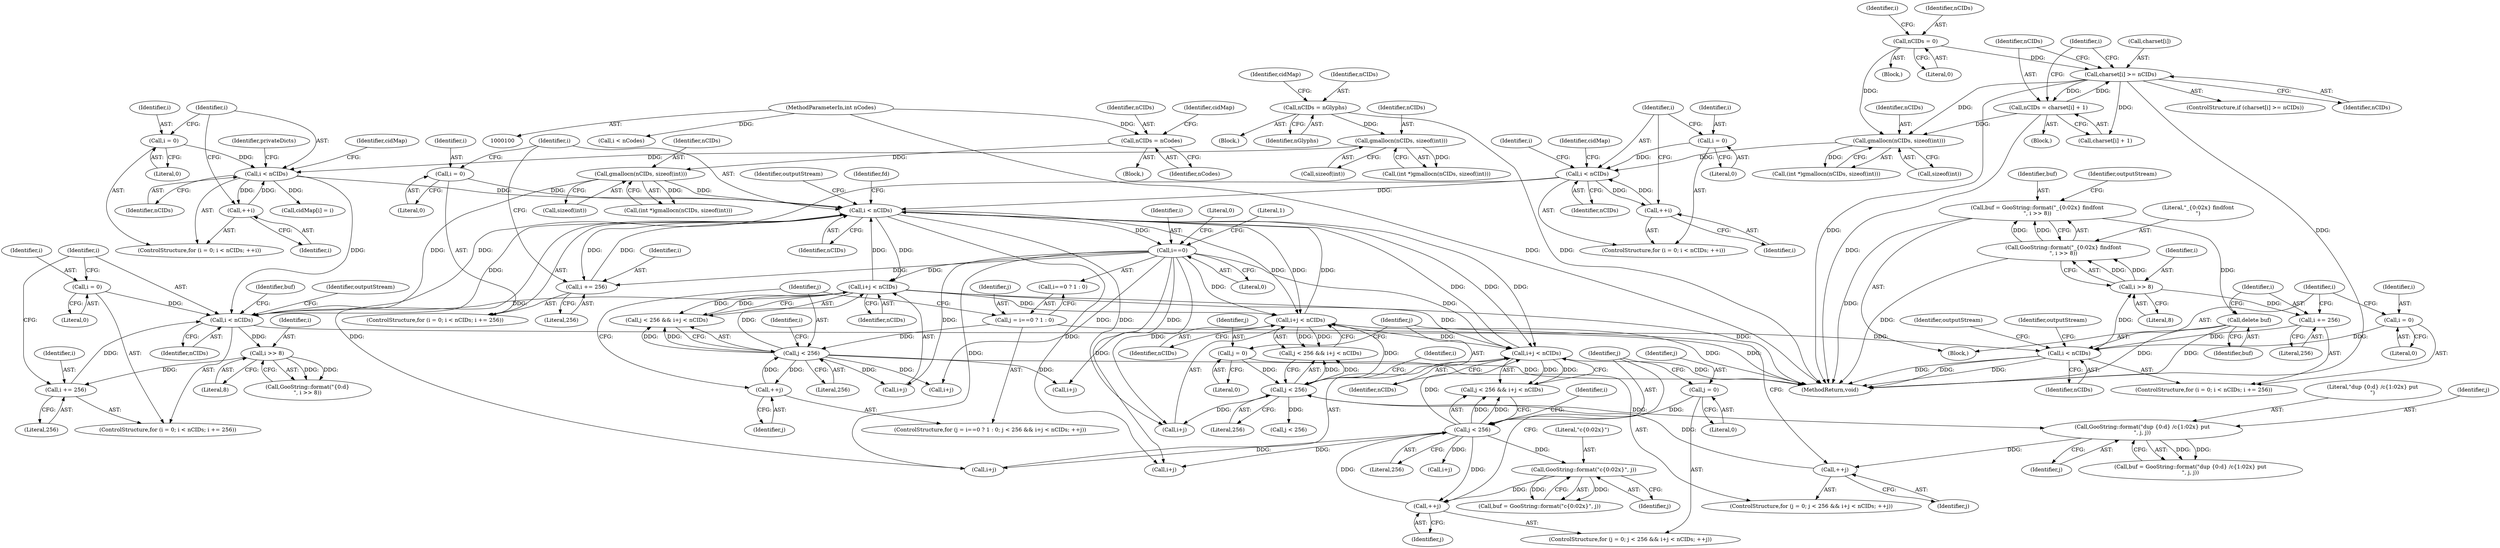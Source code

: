 digraph "0_poppler_da63c35549e8852a410946ab016a3f25ac701bdf@API" {
"1001463" [label="(Call,delete buf)"];
"1001452" [label="(Call,buf = GooString::format(\"_{0:02x} findfont\n\", i >> 8))"];
"1001454" [label="(Call,GooString::format(\"_{0:02x} findfont\n\", i >> 8))"];
"1001456" [label="(Call,i >> 8)"];
"1001436" [label="(Call,i < nCIDs)"];
"1001439" [label="(Call,i += 256)"];
"1001433" [label="(Call,i = 0)"];
"1001404" [label="(Call,i < nCIDs)"];
"1001407" [label="(Call,i += 256)"];
"1001415" [label="(Call,i >> 8)"];
"1001401" [label="(Call,i = 0)"];
"1000289" [label="(Call,i < nCIDs)"];
"1000292" [label="(Call,i += 256)"];
"1000306" [label="(Call,i==0)"];
"1000286" [label="(Call,i = 0)"];
"1000221" [label="(Call,i < nCIDs)"];
"1000224" [label="(Call,++i)"];
"1000218" [label="(Call,i = 0)"];
"1000213" [label="(Call,gmallocn(nCIDs, sizeof(int)))"];
"1000196" [label="(Call,charset[i] >= nCIDs)"];
"1000178" [label="(Call,nCIDs = 0)"];
"1000202" [label="(Call,nCIDs = charset[i] + 1)"];
"1000315" [label="(Call,i+j < nCIDs)"];
"1000312" [label="(Call,j < 256)"];
"1000303" [label="(Call,j = i==0 ? 1 : 0)"];
"1000320" [label="(Call,++j)"];
"1000128" [label="(Call,gmallocn(nCIDs, sizeof(int)))"];
"1000121" [label="(Call,nCIDs = nCodes)"];
"1000103" [label="(MethodParameterIn,int nCodes)"];
"1000511" [label="(Call,i+j < nCIDs)"];
"1000508" [label="(Call,j < 256)"];
"1000504" [label="(Call,j = 0)"];
"1000516" [label="(Call,++j)"];
"1000521" [label="(Call,GooString::format(\"dup {0:d} /c{1:02x} put\n\", j, j))"];
"1001202" [label="(Call,i+j < nCIDs)"];
"1001199" [label="(Call,j < 256)"];
"1001207" [label="(Call,++j)"];
"1001239" [label="(Call,GooString::format(\"c{0:02x}\", j))"];
"1001195" [label="(Call,j = 0)"];
"1000271" [label="(Call,i < nCIDs)"];
"1000274" [label="(Call,++i)"];
"1000268" [label="(Call,i = 0)"];
"1000263" [label="(Call,gmallocn(nCIDs, sizeof(int)))"];
"1000256" [label="(Call,nCIDs = nGlyphs)"];
"1000309" [label="(Literal,1)"];
"1001441" [label="(Literal,256)"];
"1000311" [label="(Call,j < 256 && i+j < nCIDs)"];
"1001466" [label="(Identifier,outputStream)"];
"1000516" [label="(Call,++j)"];
"1001453" [label="(Identifier,buf)"];
"1000193" [label="(Identifier,i)"];
"1000183" [label="(Identifier,i)"];
"1001436" [label="(Call,i < nCIDs)"];
"1000285" [label="(ControlStructure,for (i = 0; i < nCIDs; i += 256))"];
"1000287" [label="(Identifier,i)"];
"1001452" [label="(Call,buf = GooString::format(\"_{0:02x} findfont\n\", i >> 8))"];
"1000265" [label="(Call,sizeof(int))"];
"1000258" [label="(Identifier,nGlyphs)"];
"1001413" [label="(Call,GooString::format(\"{0:d}\n\", i >> 8))"];
"1001442" [label="(Block,)"];
"1000271" [label="(Call,i < nCIDs)"];
"1001439" [label="(Call,i += 256)"];
"1001194" [label="(ControlStructure,for (j = 0; j < 256 && i+j < nCIDs; ++j))"];
"1001463" [label="(Call,delete buf)"];
"1000294" [label="(Literal,256)"];
"1001227" [label="(Call,i+j)"];
"1000255" [label="(Block,)"];
"1000512" [label="(Call,i+j)"];
"1000225" [label="(Identifier,i)"];
"1000263" [label="(Call,gmallocn(nCIDs, sizeof(int)))"];
"1000517" [label="(Identifier,j)"];
"1001433" [label="(Call,i = 0)"];
"1000213" [label="(Call,gmallocn(nCIDs, sizeof(int)))"];
"1001454" [label="(Call,GooString::format(\"_{0:02x} findfont\n\", i >> 8))"];
"1000120" [label="(Block,)"];
"1000215" [label="(Call,sizeof(int))"];
"1000179" [label="(Identifier,nCIDs)"];
"1000279" [label="(Identifier,cidMap)"];
"1000260" [label="(Identifier,cidMap)"];
"1000202" [label="(Call,nCIDs = charset[i] + 1)"];
"1000201" [label="(Block,)"];
"1000121" [label="(Call,nCIDs = nCodes)"];
"1001208" [label="(Identifier,j)"];
"1000505" [label="(Identifier,j)"];
"1000256" [label="(Call,nCIDs = nGlyphs)"];
"1000219" [label="(Identifier,i)"];
"1000130" [label="(Call,sizeof(int))"];
"1000283" [label="(Identifier,privateDicts)"];
"1001237" [label="(Call,buf = GooString::format(\"c{0:02x}\", j))"];
"1000503" [label="(ControlStructure,for (j = 0; j < 256 && i+j < nCIDs; ++j))"];
"1000508" [label="(Call,j < 256)"];
"1000286" [label="(Call,i = 0)"];
"1000277" [label="(Call,cidMap[i] = i)"];
"1001435" [label="(Literal,0)"];
"1001405" [label="(Identifier,i)"];
"1000504" [label="(Call,j = 0)"];
"1001460" [label="(Identifier,outputStream)"];
"1000222" [label="(Identifier,i)"];
"1000315" [label="(Call,i+j < nCIDs)"];
"1001456" [label="(Call,i >> 8)"];
"1001214" [label="(Call,i+j)"];
"1000338" [label="(Call,i+j)"];
"1000305" [label="(Call,i==0 ? 1 : 0)"];
"1001199" [label="(Call,j < 256)"];
"1000269" [label="(Identifier,i)"];
"1000506" [label="(Literal,0)"];
"1001202" [label="(Call,i+j < nCIDs)"];
"1000273" [label="(Identifier,nCIDs)"];
"1000261" [label="(Call,(int *)gmallocn(nCIDs, sizeof(int)))"];
"1001197" [label="(Literal,0)"];
"1000297" [label="(Identifier,fd)"];
"1000292" [label="(Call,i += 256)"];
"1000312" [label="(Call,j < 256)"];
"1001195" [label="(Call,j = 0)"];
"1001201" [label="(Literal,256)"];
"1000196" [label="(Call,charset[i] >= nCIDs)"];
"1000229" [label="(Identifier,cidMap)"];
"1000223" [label="(Identifier,nCIDs)"];
"1000211" [label="(Call,(int *)gmallocn(nCIDs, sizeof(int)))"];
"1001437" [label="(Identifier,i)"];
"1000291" [label="(Identifier,nCIDs)"];
"1001432" [label="(ControlStructure,for (i = 0; i < nCIDs; i += 256))"];
"1000532" [label="(Call,j < 256)"];
"1000316" [label="(Call,i+j)"];
"1001241" [label="(Identifier,j)"];
"1001417" [label="(Literal,8)"];
"1001408" [label="(Identifier,i)"];
"1000290" [label="(Identifier,i)"];
"1001412" [label="(Identifier,buf)"];
"1000270" [label="(Literal,0)"];
"1000123" [label="(Identifier,nCodes)"];
"1000302" [label="(ControlStructure,for (j = i==0 ? 1 : 0; j < 256 && i+j < nCIDs; ++j))"];
"1000327" [label="(Call,i+j)"];
"1001402" [label="(Identifier,i)"];
"1000524" [label="(Identifier,j)"];
"1001415" [label="(Call,i >> 8)"];
"1001416" [label="(Identifier,i)"];
"1001403" [label="(Literal,0)"];
"1000235" [label="(Identifier,i)"];
"1001434" [label="(Identifier,i)"];
"1000257" [label="(Identifier,nCIDs)"];
"1001196" [label="(Identifier,j)"];
"1001321" [label="(Identifier,outputStream)"];
"1000221" [label="(Call,i < nCIDs)"];
"1000303" [label="(Call,j = i==0 ? 1 : 0)"];
"1000319" [label="(Identifier,nCIDs)"];
"1000122" [label="(Identifier,nCIDs)"];
"1000204" [label="(Call,charset[i] + 1)"];
"1001440" [label="(Identifier,i)"];
"1001404" [label="(Call,i < nCIDs)"];
"1000218" [label="(Call,i = 0)"];
"1000177" [label="(Block,)"];
"1000136" [label="(Call,i < nCodes)"];
"1000293" [label="(Identifier,i)"];
"1001203" [label="(Call,i+j)"];
"1000507" [label="(Call,j < 256 && i+j < nCIDs)"];
"1000509" [label="(Identifier,j)"];
"1000522" [label="(Literal,\"dup {0:d} /c{1:02x} put\n\")"];
"1001198" [label="(Call,j < 256 && i+j < nCIDs)"];
"1001240" [label="(Literal,\"c{0:02x}\")"];
"1000214" [label="(Identifier,nCIDs)"];
"1000511" [label="(Call,i+j < nCIDs)"];
"1000195" [label="(ControlStructure,if (charset[i] >= nCIDs))"];
"1001455" [label="(Literal,\"_{0:02x} findfont\n\")"];
"1000314" [label="(Literal,256)"];
"1001207" [label="(Call,++j)"];
"1000128" [label="(Call,gmallocn(nCIDs, sizeof(int)))"];
"1000308" [label="(Literal,0)"];
"1001425" [label="(Identifier,outputStream)"];
"1000519" [label="(Call,buf = GooString::format(\"dup {0:d} /c{1:02x} put\n\", j, j))"];
"1000267" [label="(ControlStructure,for (i = 0; i < nCIDs; ++i))"];
"1001401" [label="(Call,i = 0)"];
"1001464" [label="(Identifier,buf)"];
"1000274" [label="(Call,++i)"];
"1001406" [label="(Identifier,nCIDs)"];
"1000272" [label="(Identifier,i)"];
"1000264" [label="(Identifier,nCIDs)"];
"1000523" [label="(Identifier,j)"];
"1000129" [label="(Identifier,nCIDs)"];
"1000313" [label="(Identifier,j)"];
"1001444" [label="(Identifier,outputStream)"];
"1000513" [label="(Identifier,i)"];
"1001458" [label="(Literal,8)"];
"1000268" [label="(Call,i = 0)"];
"1001200" [label="(Identifier,j)"];
"1000203" [label="(Identifier,nCIDs)"];
"1001407" [label="(Call,i += 256)"];
"1000317" [label="(Identifier,i)"];
"1000224" [label="(Call,++i)"];
"1000510" [label="(Literal,256)"];
"1000304" [label="(Identifier,j)"];
"1000515" [label="(Identifier,nCIDs)"];
"1001438" [label="(Identifier,nCIDs)"];
"1000320" [label="(Call,++j)"];
"1000197" [label="(Call,charset[i])"];
"1000306" [label="(Call,i==0)"];
"1001409" [label="(Literal,256)"];
"1001239" [label="(Call,GooString::format(\"c{0:02x}\", j))"];
"1001457" [label="(Identifier,i)"];
"1000288" [label="(Literal,0)"];
"1000275" [label="(Identifier,i)"];
"1000126" [label="(Call,(int *)gmallocn(nCIDs, sizeof(int)))"];
"1000180" [label="(Literal,0)"];
"1000321" [label="(Identifier,j)"];
"1000125" [label="(Identifier,cidMap)"];
"1001400" [label="(ControlStructure,for (i = 0; i < nCIDs; i += 256))"];
"1000289" [label="(Call,i < nCIDs)"];
"1000178" [label="(Call,nCIDs = 0)"];
"1000521" [label="(Call,GooString::format(\"dup {0:d} /c{1:02x} put\n\", j, j))"];
"1001204" [label="(Identifier,i)"];
"1000220" [label="(Literal,0)"];
"1000307" [label="(Identifier,i)"];
"1001206" [label="(Identifier,nCIDs)"];
"1000310" [label="(Literal,0)"];
"1000200" [label="(Identifier,nCIDs)"];
"1000103" [label="(MethodParameterIn,int nCodes)"];
"1001475" [label="(MethodReturn,void)"];
"1000217" [label="(ControlStructure,for (i = 0; i < nCIDs; ++i))"];
"1001463" -> "1001442"  [label="AST: "];
"1001463" -> "1001464"  [label="CFG: "];
"1001464" -> "1001463"  [label="AST: "];
"1001440" -> "1001463"  [label="CFG: "];
"1001463" -> "1001475"  [label="DDG: "];
"1001463" -> "1001475"  [label="DDG: "];
"1001452" -> "1001463"  [label="DDG: "];
"1001452" -> "1001442"  [label="AST: "];
"1001452" -> "1001454"  [label="CFG: "];
"1001453" -> "1001452"  [label="AST: "];
"1001454" -> "1001452"  [label="AST: "];
"1001460" -> "1001452"  [label="CFG: "];
"1001452" -> "1001475"  [label="DDG: "];
"1001454" -> "1001452"  [label="DDG: "];
"1001454" -> "1001452"  [label="DDG: "];
"1001454" -> "1001456"  [label="CFG: "];
"1001455" -> "1001454"  [label="AST: "];
"1001456" -> "1001454"  [label="AST: "];
"1001454" -> "1001475"  [label="DDG: "];
"1001456" -> "1001454"  [label="DDG: "];
"1001456" -> "1001454"  [label="DDG: "];
"1001456" -> "1001458"  [label="CFG: "];
"1001457" -> "1001456"  [label="AST: "];
"1001458" -> "1001456"  [label="AST: "];
"1001456" -> "1001439"  [label="DDG: "];
"1001436" -> "1001456"  [label="DDG: "];
"1001436" -> "1001432"  [label="AST: "];
"1001436" -> "1001438"  [label="CFG: "];
"1001437" -> "1001436"  [label="AST: "];
"1001438" -> "1001436"  [label="AST: "];
"1001444" -> "1001436"  [label="CFG: "];
"1001466" -> "1001436"  [label="CFG: "];
"1001436" -> "1001475"  [label="DDG: "];
"1001436" -> "1001475"  [label="DDG: "];
"1001436" -> "1001475"  [label="DDG: "];
"1001439" -> "1001436"  [label="DDG: "];
"1001433" -> "1001436"  [label="DDG: "];
"1001404" -> "1001436"  [label="DDG: "];
"1001439" -> "1001432"  [label="AST: "];
"1001439" -> "1001441"  [label="CFG: "];
"1001440" -> "1001439"  [label="AST: "];
"1001441" -> "1001439"  [label="AST: "];
"1001437" -> "1001439"  [label="CFG: "];
"1001433" -> "1001432"  [label="AST: "];
"1001433" -> "1001435"  [label="CFG: "];
"1001434" -> "1001433"  [label="AST: "];
"1001435" -> "1001433"  [label="AST: "];
"1001437" -> "1001433"  [label="CFG: "];
"1001404" -> "1001400"  [label="AST: "];
"1001404" -> "1001406"  [label="CFG: "];
"1001405" -> "1001404"  [label="AST: "];
"1001406" -> "1001404"  [label="AST: "];
"1001412" -> "1001404"  [label="CFG: "];
"1001425" -> "1001404"  [label="CFG: "];
"1001407" -> "1001404"  [label="DDG: "];
"1001401" -> "1001404"  [label="DDG: "];
"1000289" -> "1001404"  [label="DDG: "];
"1000221" -> "1001404"  [label="DDG: "];
"1000315" -> "1001404"  [label="DDG: "];
"1000128" -> "1001404"  [label="DDG: "];
"1000271" -> "1001404"  [label="DDG: "];
"1001404" -> "1001415"  [label="DDG: "];
"1001407" -> "1001400"  [label="AST: "];
"1001407" -> "1001409"  [label="CFG: "];
"1001408" -> "1001407"  [label="AST: "];
"1001409" -> "1001407"  [label="AST: "];
"1001405" -> "1001407"  [label="CFG: "];
"1001415" -> "1001407"  [label="DDG: "];
"1001415" -> "1001413"  [label="AST: "];
"1001415" -> "1001417"  [label="CFG: "];
"1001416" -> "1001415"  [label="AST: "];
"1001417" -> "1001415"  [label="AST: "];
"1001413" -> "1001415"  [label="CFG: "];
"1001415" -> "1001413"  [label="DDG: "];
"1001415" -> "1001413"  [label="DDG: "];
"1001401" -> "1001400"  [label="AST: "];
"1001401" -> "1001403"  [label="CFG: "];
"1001402" -> "1001401"  [label="AST: "];
"1001403" -> "1001401"  [label="AST: "];
"1001405" -> "1001401"  [label="CFG: "];
"1000289" -> "1000285"  [label="AST: "];
"1000289" -> "1000291"  [label="CFG: "];
"1000290" -> "1000289"  [label="AST: "];
"1000291" -> "1000289"  [label="AST: "];
"1000297" -> "1000289"  [label="CFG: "];
"1001321" -> "1000289"  [label="CFG: "];
"1000292" -> "1000289"  [label="DDG: "];
"1000286" -> "1000289"  [label="DDG: "];
"1000221" -> "1000289"  [label="DDG: "];
"1000315" -> "1000289"  [label="DDG: "];
"1000128" -> "1000289"  [label="DDG: "];
"1000511" -> "1000289"  [label="DDG: "];
"1001202" -> "1000289"  [label="DDG: "];
"1000271" -> "1000289"  [label="DDG: "];
"1000289" -> "1000292"  [label="DDG: "];
"1000289" -> "1000306"  [label="DDG: "];
"1000289" -> "1000315"  [label="DDG: "];
"1000289" -> "1000511"  [label="DDG: "];
"1000289" -> "1000511"  [label="DDG: "];
"1000289" -> "1000512"  [label="DDG: "];
"1000289" -> "1001202"  [label="DDG: "];
"1000289" -> "1001202"  [label="DDG: "];
"1000289" -> "1001203"  [label="DDG: "];
"1000289" -> "1001214"  [label="DDG: "];
"1000292" -> "1000285"  [label="AST: "];
"1000292" -> "1000294"  [label="CFG: "];
"1000293" -> "1000292"  [label="AST: "];
"1000294" -> "1000292"  [label="AST: "];
"1000290" -> "1000292"  [label="CFG: "];
"1000306" -> "1000292"  [label="DDG: "];
"1000306" -> "1000305"  [label="AST: "];
"1000306" -> "1000308"  [label="CFG: "];
"1000307" -> "1000306"  [label="AST: "];
"1000308" -> "1000306"  [label="AST: "];
"1000309" -> "1000306"  [label="CFG: "];
"1000310" -> "1000306"  [label="CFG: "];
"1000306" -> "1000315"  [label="DDG: "];
"1000306" -> "1000316"  [label="DDG: "];
"1000306" -> "1000327"  [label="DDG: "];
"1000306" -> "1000338"  [label="DDG: "];
"1000306" -> "1000511"  [label="DDG: "];
"1000306" -> "1000512"  [label="DDG: "];
"1000306" -> "1001202"  [label="DDG: "];
"1000306" -> "1001203"  [label="DDG: "];
"1000306" -> "1001214"  [label="DDG: "];
"1000286" -> "1000285"  [label="AST: "];
"1000286" -> "1000288"  [label="CFG: "];
"1000287" -> "1000286"  [label="AST: "];
"1000288" -> "1000286"  [label="AST: "];
"1000290" -> "1000286"  [label="CFG: "];
"1000221" -> "1000217"  [label="AST: "];
"1000221" -> "1000223"  [label="CFG: "];
"1000222" -> "1000221"  [label="AST: "];
"1000223" -> "1000221"  [label="AST: "];
"1000229" -> "1000221"  [label="CFG: "];
"1000235" -> "1000221"  [label="CFG: "];
"1000224" -> "1000221"  [label="DDG: "];
"1000218" -> "1000221"  [label="DDG: "];
"1000213" -> "1000221"  [label="DDG: "];
"1000221" -> "1000224"  [label="DDG: "];
"1000224" -> "1000217"  [label="AST: "];
"1000224" -> "1000225"  [label="CFG: "];
"1000225" -> "1000224"  [label="AST: "];
"1000222" -> "1000224"  [label="CFG: "];
"1000218" -> "1000217"  [label="AST: "];
"1000218" -> "1000220"  [label="CFG: "];
"1000219" -> "1000218"  [label="AST: "];
"1000220" -> "1000218"  [label="AST: "];
"1000222" -> "1000218"  [label="CFG: "];
"1000213" -> "1000211"  [label="AST: "];
"1000213" -> "1000215"  [label="CFG: "];
"1000214" -> "1000213"  [label="AST: "];
"1000215" -> "1000213"  [label="AST: "];
"1000211" -> "1000213"  [label="CFG: "];
"1000213" -> "1000211"  [label="DDG: "];
"1000196" -> "1000213"  [label="DDG: "];
"1000178" -> "1000213"  [label="DDG: "];
"1000202" -> "1000213"  [label="DDG: "];
"1000196" -> "1000195"  [label="AST: "];
"1000196" -> "1000200"  [label="CFG: "];
"1000197" -> "1000196"  [label="AST: "];
"1000200" -> "1000196"  [label="AST: "];
"1000203" -> "1000196"  [label="CFG: "];
"1000193" -> "1000196"  [label="CFG: "];
"1000196" -> "1001475"  [label="DDG: "];
"1000196" -> "1001475"  [label="DDG: "];
"1000178" -> "1000196"  [label="DDG: "];
"1000202" -> "1000196"  [label="DDG: "];
"1000196" -> "1000202"  [label="DDG: "];
"1000196" -> "1000204"  [label="DDG: "];
"1000178" -> "1000177"  [label="AST: "];
"1000178" -> "1000180"  [label="CFG: "];
"1000179" -> "1000178"  [label="AST: "];
"1000180" -> "1000178"  [label="AST: "];
"1000183" -> "1000178"  [label="CFG: "];
"1000202" -> "1000201"  [label="AST: "];
"1000202" -> "1000204"  [label="CFG: "];
"1000203" -> "1000202"  [label="AST: "];
"1000204" -> "1000202"  [label="AST: "];
"1000193" -> "1000202"  [label="CFG: "];
"1000202" -> "1001475"  [label="DDG: "];
"1000315" -> "1000311"  [label="AST: "];
"1000315" -> "1000319"  [label="CFG: "];
"1000316" -> "1000315"  [label="AST: "];
"1000319" -> "1000315"  [label="AST: "];
"1000311" -> "1000315"  [label="CFG: "];
"1000315" -> "1001475"  [label="DDG: "];
"1000315" -> "1000311"  [label="DDG: "];
"1000315" -> "1000311"  [label="DDG: "];
"1000312" -> "1000315"  [label="DDG: "];
"1000315" -> "1000511"  [label="DDG: "];
"1000315" -> "1001202"  [label="DDG: "];
"1000312" -> "1000311"  [label="AST: "];
"1000312" -> "1000314"  [label="CFG: "];
"1000313" -> "1000312"  [label="AST: "];
"1000314" -> "1000312"  [label="AST: "];
"1000317" -> "1000312"  [label="CFG: "];
"1000311" -> "1000312"  [label="CFG: "];
"1000312" -> "1001475"  [label="DDG: "];
"1000312" -> "1000311"  [label="DDG: "];
"1000312" -> "1000311"  [label="DDG: "];
"1000303" -> "1000312"  [label="DDG: "];
"1000320" -> "1000312"  [label="DDG: "];
"1000312" -> "1000316"  [label="DDG: "];
"1000312" -> "1000320"  [label="DDG: "];
"1000312" -> "1000327"  [label="DDG: "];
"1000312" -> "1000338"  [label="DDG: "];
"1000303" -> "1000302"  [label="AST: "];
"1000303" -> "1000305"  [label="CFG: "];
"1000304" -> "1000303"  [label="AST: "];
"1000305" -> "1000303"  [label="AST: "];
"1000313" -> "1000303"  [label="CFG: "];
"1000303" -> "1001475"  [label="DDG: "];
"1000320" -> "1000302"  [label="AST: "];
"1000320" -> "1000321"  [label="CFG: "];
"1000321" -> "1000320"  [label="AST: "];
"1000313" -> "1000320"  [label="CFG: "];
"1000128" -> "1000126"  [label="AST: "];
"1000128" -> "1000130"  [label="CFG: "];
"1000129" -> "1000128"  [label="AST: "];
"1000130" -> "1000128"  [label="AST: "];
"1000126" -> "1000128"  [label="CFG: "];
"1000128" -> "1000126"  [label="DDG: "];
"1000121" -> "1000128"  [label="DDG: "];
"1000121" -> "1000120"  [label="AST: "];
"1000121" -> "1000123"  [label="CFG: "];
"1000122" -> "1000121"  [label="AST: "];
"1000123" -> "1000121"  [label="AST: "];
"1000125" -> "1000121"  [label="CFG: "];
"1000103" -> "1000121"  [label="DDG: "];
"1000103" -> "1000100"  [label="AST: "];
"1000103" -> "1001475"  [label="DDG: "];
"1000103" -> "1000136"  [label="DDG: "];
"1000511" -> "1000507"  [label="AST: "];
"1000511" -> "1000515"  [label="CFG: "];
"1000512" -> "1000511"  [label="AST: "];
"1000515" -> "1000511"  [label="AST: "];
"1000507" -> "1000511"  [label="CFG: "];
"1000511" -> "1001475"  [label="DDG: "];
"1000511" -> "1000507"  [label="DDG: "];
"1000511" -> "1000507"  [label="DDG: "];
"1000508" -> "1000511"  [label="DDG: "];
"1000511" -> "1001202"  [label="DDG: "];
"1000508" -> "1000507"  [label="AST: "];
"1000508" -> "1000510"  [label="CFG: "];
"1000509" -> "1000508"  [label="AST: "];
"1000510" -> "1000508"  [label="AST: "];
"1000513" -> "1000508"  [label="CFG: "];
"1000507" -> "1000508"  [label="CFG: "];
"1000508" -> "1000507"  [label="DDG: "];
"1000508" -> "1000507"  [label="DDG: "];
"1000504" -> "1000508"  [label="DDG: "];
"1000516" -> "1000508"  [label="DDG: "];
"1000508" -> "1000512"  [label="DDG: "];
"1000508" -> "1000521"  [label="DDG: "];
"1000508" -> "1000532"  [label="DDG: "];
"1000504" -> "1000503"  [label="AST: "];
"1000504" -> "1000506"  [label="CFG: "];
"1000505" -> "1000504"  [label="AST: "];
"1000506" -> "1000504"  [label="AST: "];
"1000509" -> "1000504"  [label="CFG: "];
"1000516" -> "1000503"  [label="AST: "];
"1000516" -> "1000517"  [label="CFG: "];
"1000517" -> "1000516"  [label="AST: "];
"1000509" -> "1000516"  [label="CFG: "];
"1000521" -> "1000516"  [label="DDG: "];
"1000521" -> "1000519"  [label="AST: "];
"1000521" -> "1000524"  [label="CFG: "];
"1000522" -> "1000521"  [label="AST: "];
"1000523" -> "1000521"  [label="AST: "];
"1000524" -> "1000521"  [label="AST: "];
"1000519" -> "1000521"  [label="CFG: "];
"1000521" -> "1000519"  [label="DDG: "];
"1000521" -> "1000519"  [label="DDG: "];
"1001202" -> "1001198"  [label="AST: "];
"1001202" -> "1001206"  [label="CFG: "];
"1001203" -> "1001202"  [label="AST: "];
"1001206" -> "1001202"  [label="AST: "];
"1001198" -> "1001202"  [label="CFG: "];
"1001202" -> "1001475"  [label="DDG: "];
"1001202" -> "1001198"  [label="DDG: "];
"1001202" -> "1001198"  [label="DDG: "];
"1001199" -> "1001202"  [label="DDG: "];
"1001199" -> "1001198"  [label="AST: "];
"1001199" -> "1001201"  [label="CFG: "];
"1001200" -> "1001199"  [label="AST: "];
"1001201" -> "1001199"  [label="AST: "];
"1001204" -> "1001199"  [label="CFG: "];
"1001198" -> "1001199"  [label="CFG: "];
"1001199" -> "1001198"  [label="DDG: "];
"1001199" -> "1001198"  [label="DDG: "];
"1001207" -> "1001199"  [label="DDG: "];
"1001195" -> "1001199"  [label="DDG: "];
"1001199" -> "1001203"  [label="DDG: "];
"1001199" -> "1001207"  [label="DDG: "];
"1001199" -> "1001214"  [label="DDG: "];
"1001199" -> "1001227"  [label="DDG: "];
"1001199" -> "1001239"  [label="DDG: "];
"1001207" -> "1001194"  [label="AST: "];
"1001207" -> "1001208"  [label="CFG: "];
"1001208" -> "1001207"  [label="AST: "];
"1001200" -> "1001207"  [label="CFG: "];
"1001239" -> "1001207"  [label="DDG: "];
"1001239" -> "1001237"  [label="AST: "];
"1001239" -> "1001241"  [label="CFG: "];
"1001240" -> "1001239"  [label="AST: "];
"1001241" -> "1001239"  [label="AST: "];
"1001237" -> "1001239"  [label="CFG: "];
"1001239" -> "1001237"  [label="DDG: "];
"1001239" -> "1001237"  [label="DDG: "];
"1001195" -> "1001194"  [label="AST: "];
"1001195" -> "1001197"  [label="CFG: "];
"1001196" -> "1001195"  [label="AST: "];
"1001197" -> "1001195"  [label="AST: "];
"1001200" -> "1001195"  [label="CFG: "];
"1000271" -> "1000267"  [label="AST: "];
"1000271" -> "1000273"  [label="CFG: "];
"1000272" -> "1000271"  [label="AST: "];
"1000273" -> "1000271"  [label="AST: "];
"1000279" -> "1000271"  [label="CFG: "];
"1000283" -> "1000271"  [label="CFG: "];
"1000274" -> "1000271"  [label="DDG: "];
"1000268" -> "1000271"  [label="DDG: "];
"1000263" -> "1000271"  [label="DDG: "];
"1000271" -> "1000274"  [label="DDG: "];
"1000271" -> "1000277"  [label="DDG: "];
"1000274" -> "1000267"  [label="AST: "];
"1000274" -> "1000275"  [label="CFG: "];
"1000275" -> "1000274"  [label="AST: "];
"1000272" -> "1000274"  [label="CFG: "];
"1000268" -> "1000267"  [label="AST: "];
"1000268" -> "1000270"  [label="CFG: "];
"1000269" -> "1000268"  [label="AST: "];
"1000270" -> "1000268"  [label="AST: "];
"1000272" -> "1000268"  [label="CFG: "];
"1000263" -> "1000261"  [label="AST: "];
"1000263" -> "1000265"  [label="CFG: "];
"1000264" -> "1000263"  [label="AST: "];
"1000265" -> "1000263"  [label="AST: "];
"1000261" -> "1000263"  [label="CFG: "];
"1000263" -> "1000261"  [label="DDG: "];
"1000256" -> "1000263"  [label="DDG: "];
"1000256" -> "1000255"  [label="AST: "];
"1000256" -> "1000258"  [label="CFG: "];
"1000257" -> "1000256"  [label="AST: "];
"1000258" -> "1000256"  [label="AST: "];
"1000260" -> "1000256"  [label="CFG: "];
"1000256" -> "1001475"  [label="DDG: "];
}
